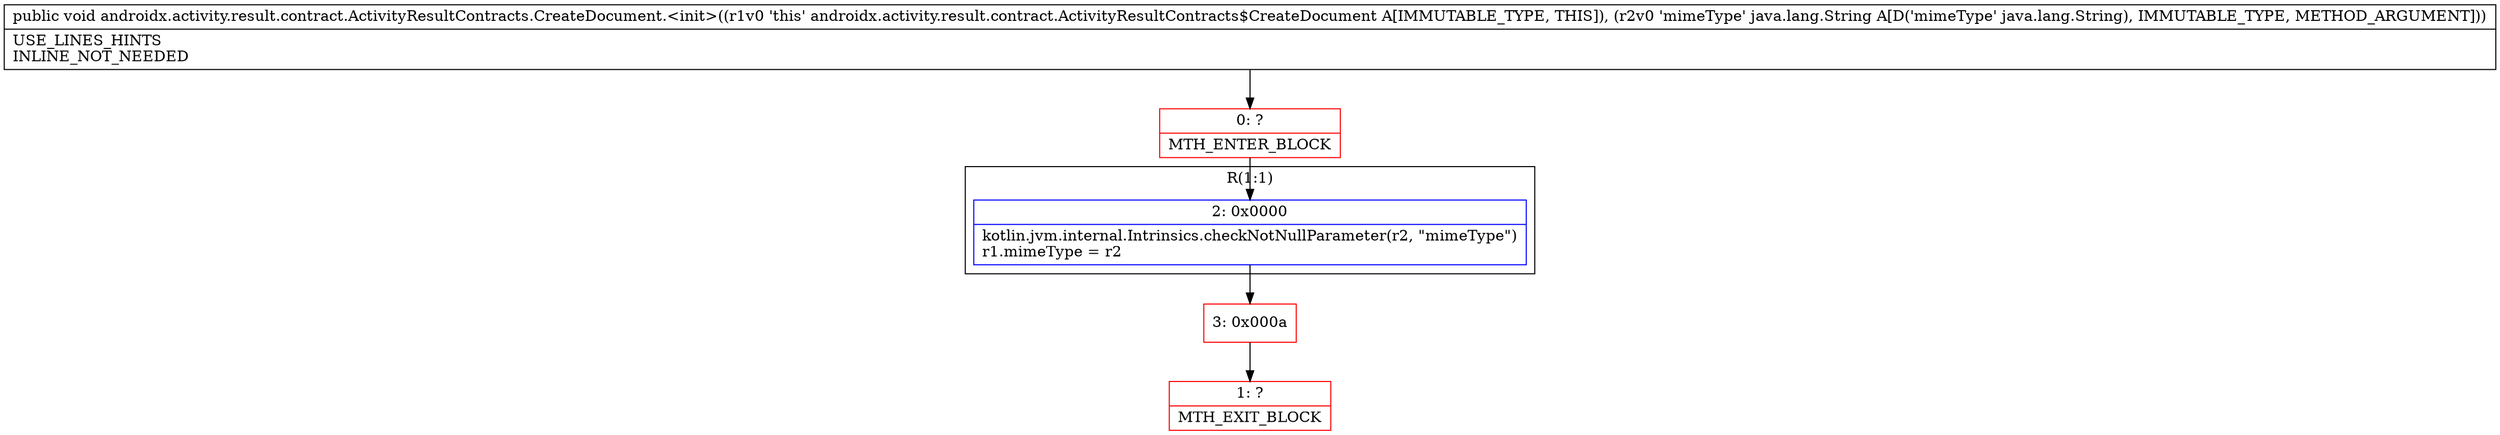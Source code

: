digraph "CFG forandroidx.activity.result.contract.ActivityResultContracts.CreateDocument.\<init\>(Ljava\/lang\/String;)V" {
subgraph cluster_Region_1572928196 {
label = "R(1:1)";
node [shape=record,color=blue];
Node_2 [shape=record,label="{2\:\ 0x0000|kotlin.jvm.internal.Intrinsics.checkNotNullParameter(r2, \"mimeType\")\lr1.mimeType = r2\l}"];
}
Node_0 [shape=record,color=red,label="{0\:\ ?|MTH_ENTER_BLOCK\l}"];
Node_3 [shape=record,color=red,label="{3\:\ 0x000a}"];
Node_1 [shape=record,color=red,label="{1\:\ ?|MTH_EXIT_BLOCK\l}"];
MethodNode[shape=record,label="{public void androidx.activity.result.contract.ActivityResultContracts.CreateDocument.\<init\>((r1v0 'this' androidx.activity.result.contract.ActivityResultContracts$CreateDocument A[IMMUTABLE_TYPE, THIS]), (r2v0 'mimeType' java.lang.String A[D('mimeType' java.lang.String), IMMUTABLE_TYPE, METHOD_ARGUMENT]))  | USE_LINES_HINTS\lINLINE_NOT_NEEDED\l}"];
MethodNode -> Node_0;Node_2 -> Node_3;
Node_0 -> Node_2;
Node_3 -> Node_1;
}

